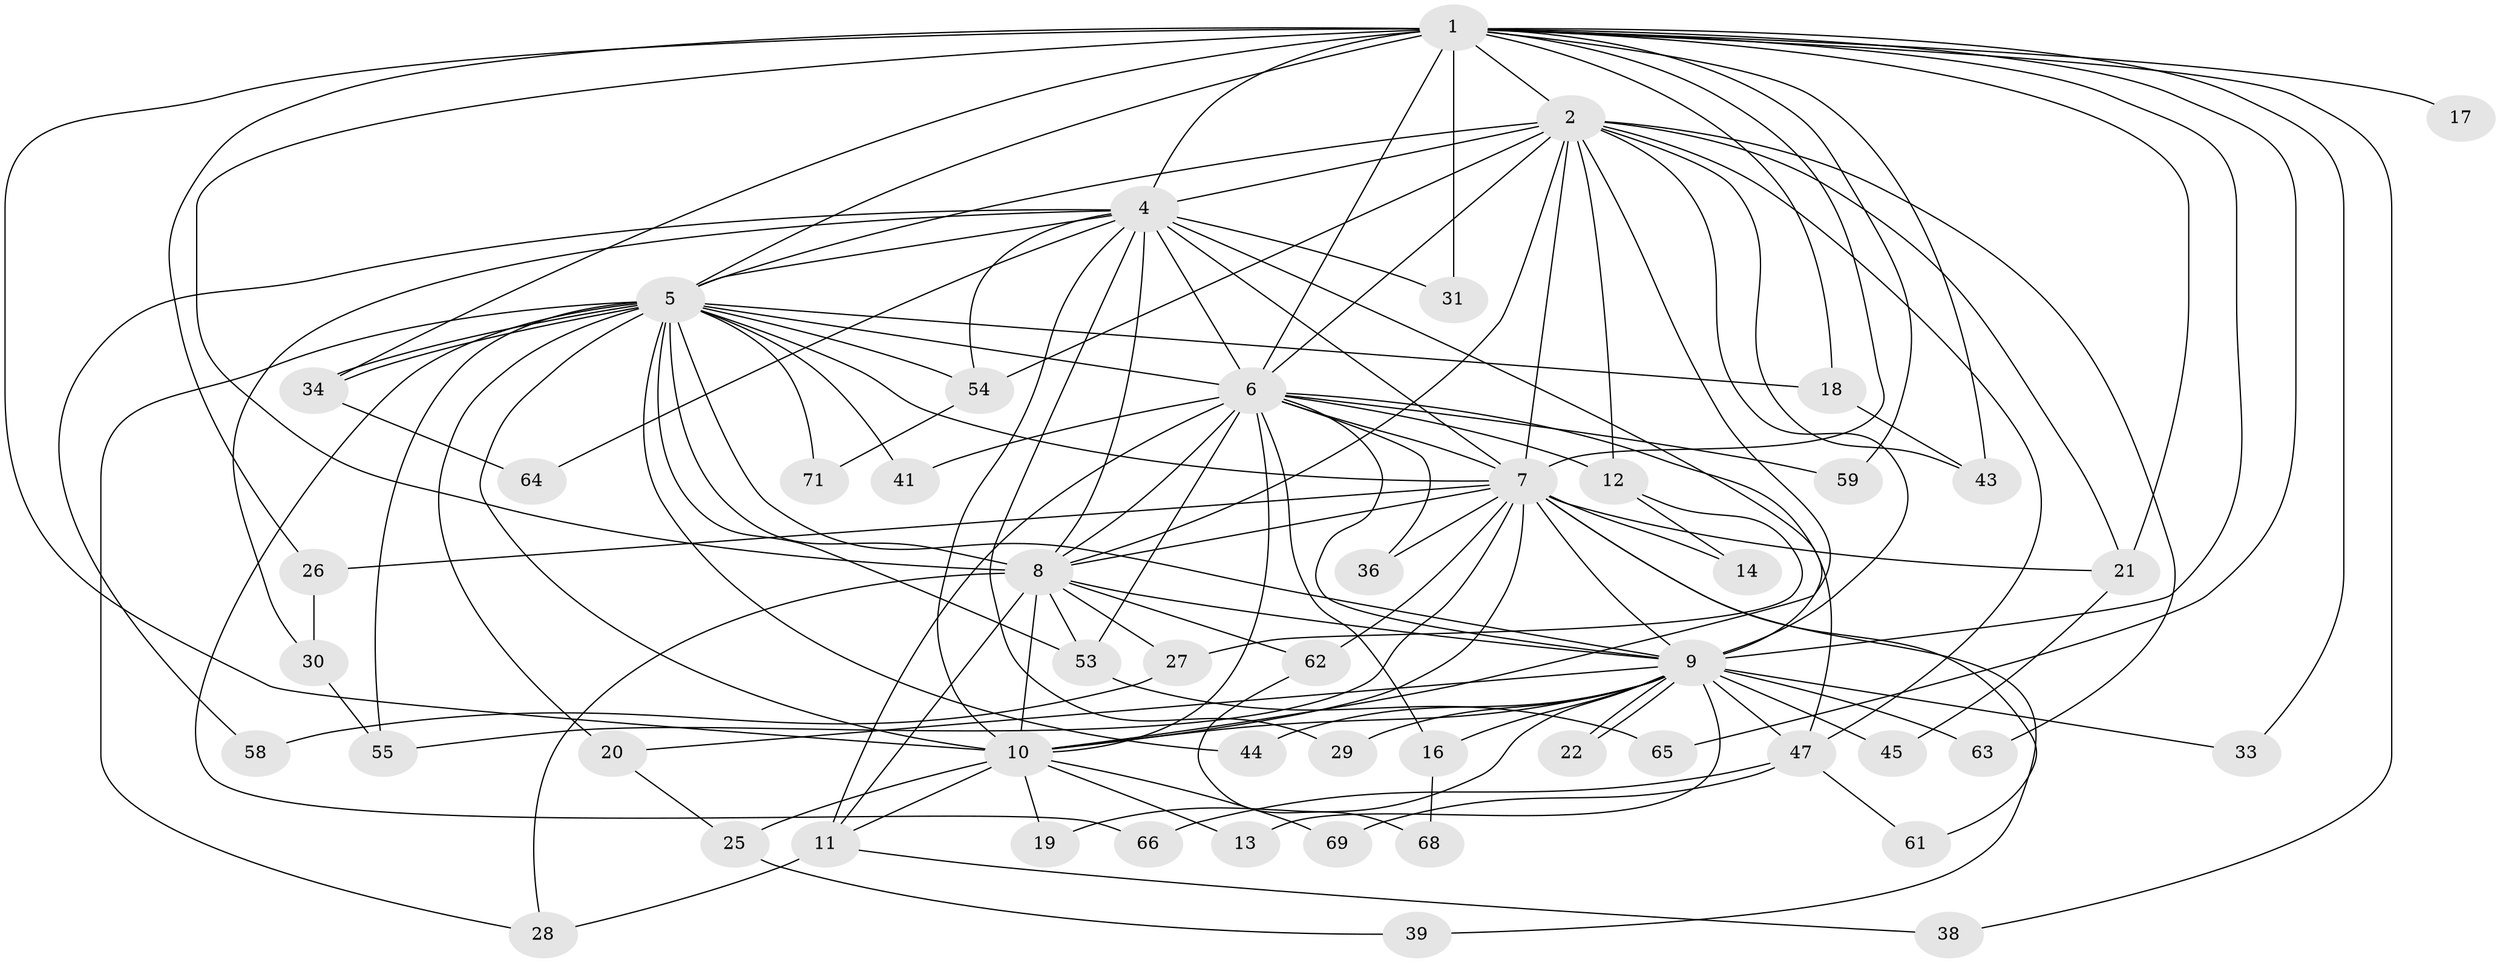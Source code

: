// original degree distribution, {15: 0.028169014084507043, 16: 0.028169014084507043, 17: 0.014084507042253521, 22: 0.014084507042253521, 20: 0.014084507042253521, 19: 0.014084507042253521, 23: 0.014084507042253521, 13: 0.014084507042253521, 6: 0.014084507042253521, 4: 0.07042253521126761, 2: 0.49295774647887325, 3: 0.2676056338028169, 5: 0.014084507042253521}
// Generated by graph-tools (version 1.1) at 2025/41/03/06/25 10:41:41]
// undirected, 51 vertices, 128 edges
graph export_dot {
graph [start="1"]
  node [color=gray90,style=filled];
  1 [super="+3"];
  2 [super="+46"];
  4 [super="+40"];
  5 [super="+48"];
  6 [super="+35"];
  7 [super="+32"];
  8 [super="+24"];
  9 [super="+52"];
  10 [super="+15"];
  11 [super="+23"];
  12;
  13;
  14;
  16 [super="+56"];
  17;
  18;
  19;
  20;
  21 [super="+50"];
  22;
  25;
  26;
  27;
  28 [super="+42"];
  29;
  30 [super="+70"];
  31;
  33;
  34 [super="+37"];
  36;
  38;
  39;
  41;
  43 [super="+51"];
  44;
  45 [super="+60"];
  47 [super="+49"];
  53 [super="+67"];
  54 [super="+57"];
  55;
  58;
  59;
  61;
  62;
  63;
  64;
  65;
  66;
  68;
  69;
  71;
  1 -- 2 [weight=2];
  1 -- 4 [weight=2];
  1 -- 5 [weight=2];
  1 -- 6 [weight=2];
  1 -- 7 [weight=2];
  1 -- 8 [weight=3];
  1 -- 9 [weight=2];
  1 -- 10 [weight=2];
  1 -- 31;
  1 -- 33;
  1 -- 59;
  1 -- 65;
  1 -- 38;
  1 -- 43;
  1 -- 17;
  1 -- 18;
  1 -- 21;
  1 -- 26;
  1 -- 34;
  2 -- 4;
  2 -- 5;
  2 -- 6;
  2 -- 7 [weight=3];
  2 -- 8;
  2 -- 9;
  2 -- 10;
  2 -- 12;
  2 -- 43;
  2 -- 47;
  2 -- 54;
  2 -- 63;
  2 -- 21;
  4 -- 5;
  4 -- 6;
  4 -- 7;
  4 -- 8;
  4 -- 9;
  4 -- 10;
  4 -- 29;
  4 -- 30;
  4 -- 31;
  4 -- 54;
  4 -- 58;
  4 -- 64;
  5 -- 6;
  5 -- 7 [weight=2];
  5 -- 8;
  5 -- 9;
  5 -- 10;
  5 -- 18;
  5 -- 20;
  5 -- 28;
  5 -- 34;
  5 -- 34;
  5 -- 41;
  5 -- 44;
  5 -- 54;
  5 -- 55;
  5 -- 66;
  5 -- 71;
  5 -- 53;
  6 -- 7;
  6 -- 8 [weight=2];
  6 -- 9;
  6 -- 10;
  6 -- 11 [weight=2];
  6 -- 12;
  6 -- 16 [weight=2];
  6 -- 36;
  6 -- 41;
  6 -- 53;
  6 -- 59;
  6 -- 47;
  7 -- 8;
  7 -- 9 [weight=2];
  7 -- 10;
  7 -- 14;
  7 -- 21;
  7 -- 26;
  7 -- 39;
  7 -- 55;
  7 -- 61;
  7 -- 62;
  7 -- 36;
  8 -- 9;
  8 -- 10;
  8 -- 11;
  8 -- 27;
  8 -- 28;
  8 -- 62;
  8 -- 53;
  9 -- 10;
  9 -- 13;
  9 -- 16;
  9 -- 19;
  9 -- 20;
  9 -- 22;
  9 -- 22;
  9 -- 29;
  9 -- 33;
  9 -- 44;
  9 -- 45 [weight=2];
  9 -- 47;
  9 -- 63;
  10 -- 13;
  10 -- 19;
  10 -- 25;
  10 -- 11;
  10 -- 69;
  11 -- 38;
  11 -- 28;
  12 -- 14;
  12 -- 27;
  16 -- 68;
  18 -- 43;
  20 -- 25;
  21 -- 45;
  25 -- 39;
  26 -- 30;
  27 -- 58;
  30 -- 55;
  34 -- 64;
  47 -- 61;
  47 -- 66;
  47 -- 69;
  53 -- 65;
  54 -- 71;
  62 -- 68;
}
